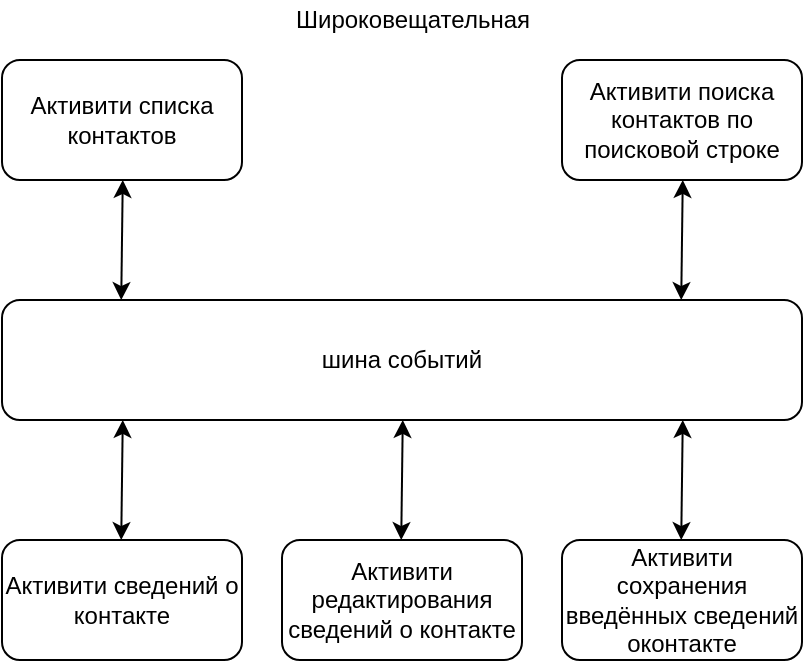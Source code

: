 <mxfile version="15.5.2" type="github" pages="2">
  <diagram id="aZ64UPtTBG_nSdBRRm1Z" name="Page-1">
    <mxGraphModel dx="657" dy="620" grid="1" gridSize="10" guides="1" tooltips="1" connect="1" arrows="1" fold="1" page="1" pageScale="1" pageWidth="827" pageHeight="1169" math="0" shadow="0">
      <root>
        <mxCell id="0" />
        <mxCell id="1" parent="0" />
        <mxCell id="oCKFguWXi48oW89r0KNl-1" value="шина событий" style="rounded=1;whiteSpace=wrap;html=1;" vertex="1" parent="1">
          <mxGeometry x="240" y="320" width="400" height="60" as="geometry" />
        </mxCell>
        <mxCell id="oCKFguWXi48oW89r0KNl-2" value="Широковещательная" style="text;html=1;align=center;verticalAlign=middle;resizable=0;points=[];autosize=1;strokeColor=none;fillColor=none;" vertex="1" parent="1">
          <mxGeometry x="380" y="170" width="130" height="20" as="geometry" />
        </mxCell>
        <mxCell id="oCKFguWXi48oW89r0KNl-3" value="Активити списка контактов" style="rounded=1;whiteSpace=wrap;html=1;" vertex="1" parent="1">
          <mxGeometry x="240" y="200" width="120" height="60" as="geometry" />
        </mxCell>
        <mxCell id="oCKFguWXi48oW89r0KNl-4" value="Активити поиска контактов по поисковой строке" style="rounded=1;whiteSpace=wrap;html=1;" vertex="1" parent="1">
          <mxGeometry x="520" y="200" width="120" height="60" as="geometry" />
        </mxCell>
        <mxCell id="oCKFguWXi48oW89r0KNl-5" value="Активити сведений о контакте" style="rounded=1;whiteSpace=wrap;html=1;" vertex="1" parent="1">
          <mxGeometry x="240" y="440" width="120" height="60" as="geometry" />
        </mxCell>
        <mxCell id="oCKFguWXi48oW89r0KNl-6" value="Активити редактирования сведений о контакте" style="rounded=1;whiteSpace=wrap;html=1;" vertex="1" parent="1">
          <mxGeometry x="380" y="440" width="120" height="60" as="geometry" />
        </mxCell>
        <mxCell id="oCKFguWXi48oW89r0KNl-7" value="" style="endArrow=classic;startArrow=classic;html=1;entryX=0.433;entryY=1.017;entryDx=0;entryDy=0;entryPerimeter=0;exitX=0.128;exitY=0.017;exitDx=0;exitDy=0;exitPerimeter=0;" edge="1" parent="1">
          <mxGeometry width="50" height="50" relative="1" as="geometry">
            <mxPoint x="579.62" y="320.0" as="sourcePoint" />
            <mxPoint x="580.38" y="260.0" as="targetPoint" />
          </mxGeometry>
        </mxCell>
        <mxCell id="oCKFguWXi48oW89r0KNl-8" value="" style="endArrow=classic;startArrow=classic;html=1;entryX=0.433;entryY=1.017;entryDx=0;entryDy=0;entryPerimeter=0;exitX=0.128;exitY=0.017;exitDx=0;exitDy=0;exitPerimeter=0;" edge="1" parent="1">
          <mxGeometry width="50" height="50" relative="1" as="geometry">
            <mxPoint x="299.62" y="320.0" as="sourcePoint" />
            <mxPoint x="300.38" y="260.0" as="targetPoint" />
          </mxGeometry>
        </mxCell>
        <mxCell id="oCKFguWXi48oW89r0KNl-9" value="" style="endArrow=classic;startArrow=classic;html=1;entryX=0.433;entryY=1.017;entryDx=0;entryDy=0;entryPerimeter=0;exitX=0.128;exitY=0.017;exitDx=0;exitDy=0;exitPerimeter=0;" edge="1" parent="1">
          <mxGeometry width="50" height="50" relative="1" as="geometry">
            <mxPoint x="299.62" y="440" as="sourcePoint" />
            <mxPoint x="300.38" y="380.0" as="targetPoint" />
          </mxGeometry>
        </mxCell>
        <mxCell id="oCKFguWXi48oW89r0KNl-10" value="" style="endArrow=classic;startArrow=classic;html=1;entryX=0.433;entryY=1.017;entryDx=0;entryDy=0;entryPerimeter=0;exitX=0.128;exitY=0.017;exitDx=0;exitDy=0;exitPerimeter=0;" edge="1" parent="1">
          <mxGeometry width="50" height="50" relative="1" as="geometry">
            <mxPoint x="439.62" y="440" as="sourcePoint" />
            <mxPoint x="440.38" y="380.0" as="targetPoint" />
          </mxGeometry>
        </mxCell>
        <mxCell id="oCKFguWXi48oW89r0KNl-11" value="Активити сохранения введённых сведений оконтакте" style="rounded=1;whiteSpace=wrap;html=1;" vertex="1" parent="1">
          <mxGeometry x="520" y="440" width="120" height="60" as="geometry" />
        </mxCell>
        <mxCell id="oCKFguWXi48oW89r0KNl-12" value="" style="endArrow=classic;startArrow=classic;html=1;entryX=0.433;entryY=1.017;entryDx=0;entryDy=0;entryPerimeter=0;exitX=0.128;exitY=0.017;exitDx=0;exitDy=0;exitPerimeter=0;" edge="1" parent="1">
          <mxGeometry width="50" height="50" relative="1" as="geometry">
            <mxPoint x="579.62" y="440" as="sourcePoint" />
            <mxPoint x="580.38" y="380" as="targetPoint" />
          </mxGeometry>
        </mxCell>
      </root>
    </mxGraphModel>
  </diagram>
  <diagram id="CLxxkltqOv5NTwTtSMB5" name="Page-2">
    <mxGraphModel dx="543" dy="513" grid="1" gridSize="10" guides="1" tooltips="1" connect="1" arrows="1" fold="1" page="1" pageScale="1" pageWidth="827" pageHeight="1169" math="0" shadow="0">
      <root>
        <mxCell id="S-76dg-YDMS56G2JkbHj-0" />
        <mxCell id="S-76dg-YDMS56G2JkbHj-1" parent="S-76dg-YDMS56G2JkbHj-0" />
        <mxCell id="S-76dg-YDMS56G2JkbHj-2" value="" style="rounded=1;whiteSpace=wrap;html=1;" vertex="1" parent="S-76dg-YDMS56G2JkbHj-1">
          <mxGeometry x="240" y="320" width="280" height="60" as="geometry" />
        </mxCell>
        <mxCell id="S-76dg-YDMS56G2JkbHj-3" value="Интерфейс пользователя" style="rounded=1;whiteSpace=wrap;html=1;" vertex="1" parent="S-76dg-YDMS56G2JkbHj-1">
          <mxGeometry x="240" y="200" width="280" height="60" as="geometry" />
        </mxCell>
        <mxCell id="S-76dg-YDMS56G2JkbHj-4" value="Хранилище данных&lt;br&gt;(здесь хранятся контакты и сведения о них)" style="rounded=1;whiteSpace=wrap;html=1;" vertex="1" parent="S-76dg-YDMS56G2JkbHj-1">
          <mxGeometry x="240" y="440" width="280" height="60" as="geometry" />
        </mxCell>
        <mxCell id="sGsdjGky-sqkizdiZ4Sx-0" value="" style="endArrow=classic;startArrow=classic;html=1;entryX=0.433;entryY=1.017;entryDx=0;entryDy=0;entryPerimeter=0;exitX=0.128;exitY=0.017;exitDx=0;exitDy=0;exitPerimeter=0;" edge="1" parent="S-76dg-YDMS56G2JkbHj-1">
          <mxGeometry width="50" height="50" relative="1" as="geometry">
            <mxPoint x="299.62" y="320" as="sourcePoint" />
            <mxPoint x="300.38" y="260.0" as="targetPoint" />
          </mxGeometry>
        </mxCell>
        <mxCell id="sGsdjGky-sqkizdiZ4Sx-1" value="" style="endArrow=classic;startArrow=classic;html=1;entryX=0.433;entryY=1.017;entryDx=0;entryDy=0;entryPerimeter=0;exitX=0.128;exitY=0.017;exitDx=0;exitDy=0;exitPerimeter=0;" edge="1" parent="S-76dg-YDMS56G2JkbHj-1">
          <mxGeometry width="50" height="50" relative="1" as="geometry">
            <mxPoint x="460.0" y="320" as="sourcePoint" />
            <mxPoint x="460.76" y="260.0" as="targetPoint" />
          </mxGeometry>
        </mxCell>
        <mxCell id="sGsdjGky-sqkizdiZ4Sx-2" value="" style="endArrow=classic;startArrow=classic;html=1;entryX=0.433;entryY=1.017;entryDx=0;entryDy=0;entryPerimeter=0;exitX=0.128;exitY=0.017;exitDx=0;exitDy=0;exitPerimeter=0;" edge="1" parent="S-76dg-YDMS56G2JkbHj-1">
          <mxGeometry width="50" height="50" relative="1" as="geometry">
            <mxPoint x="379.62" y="440" as="sourcePoint" />
            <mxPoint x="380.38" y="380.0" as="targetPoint" />
          </mxGeometry>
        </mxCell>
        <mxCell id="kJuE7EucbDAyrjI_9khk-0" value="Создать контакт" style="rounded=1;whiteSpace=wrap;html=1;" vertex="1" parent="S-76dg-YDMS56G2JkbHj-1">
          <mxGeometry x="240" y="320" width="60" height="60" as="geometry" />
        </mxCell>
        <mxCell id="kJuE7EucbDAyrjI_9khk-1" value="Редактировать сведения о контакте" style="rounded=1;whiteSpace=wrap;html=1;" vertex="1" parent="S-76dg-YDMS56G2JkbHj-1">
          <mxGeometry x="370" y="320" width="90" height="60" as="geometry" />
        </mxCell>
        <mxCell id="kJuE7EucbDAyrjI_9khk-2" value="Бизнес-логика" style="text;html=1;strokeColor=none;fillColor=none;align=center;verticalAlign=middle;whiteSpace=wrap;rounded=0;" vertex="1" parent="S-76dg-YDMS56G2JkbHj-1">
          <mxGeometry x="330" y="290" width="100" height="30" as="geometry" />
        </mxCell>
        <mxCell id="kJuE7EucbDAyrjI_9khk-3" value="Удалить контакт" style="rounded=1;whiteSpace=wrap;html=1;" vertex="1" parent="S-76dg-YDMS56G2JkbHj-1">
          <mxGeometry x="460" y="320" width="60" height="60" as="geometry" />
        </mxCell>
        <mxCell id="kJuE7EucbDAyrjI_9khk-4" value="Прочитать сведения о контакте" style="rounded=1;whiteSpace=wrap;html=1;" vertex="1" parent="S-76dg-YDMS56G2JkbHj-1">
          <mxGeometry x="300" y="320" width="70" height="60" as="geometry" />
        </mxCell>
      </root>
    </mxGraphModel>
  </diagram>
</mxfile>
